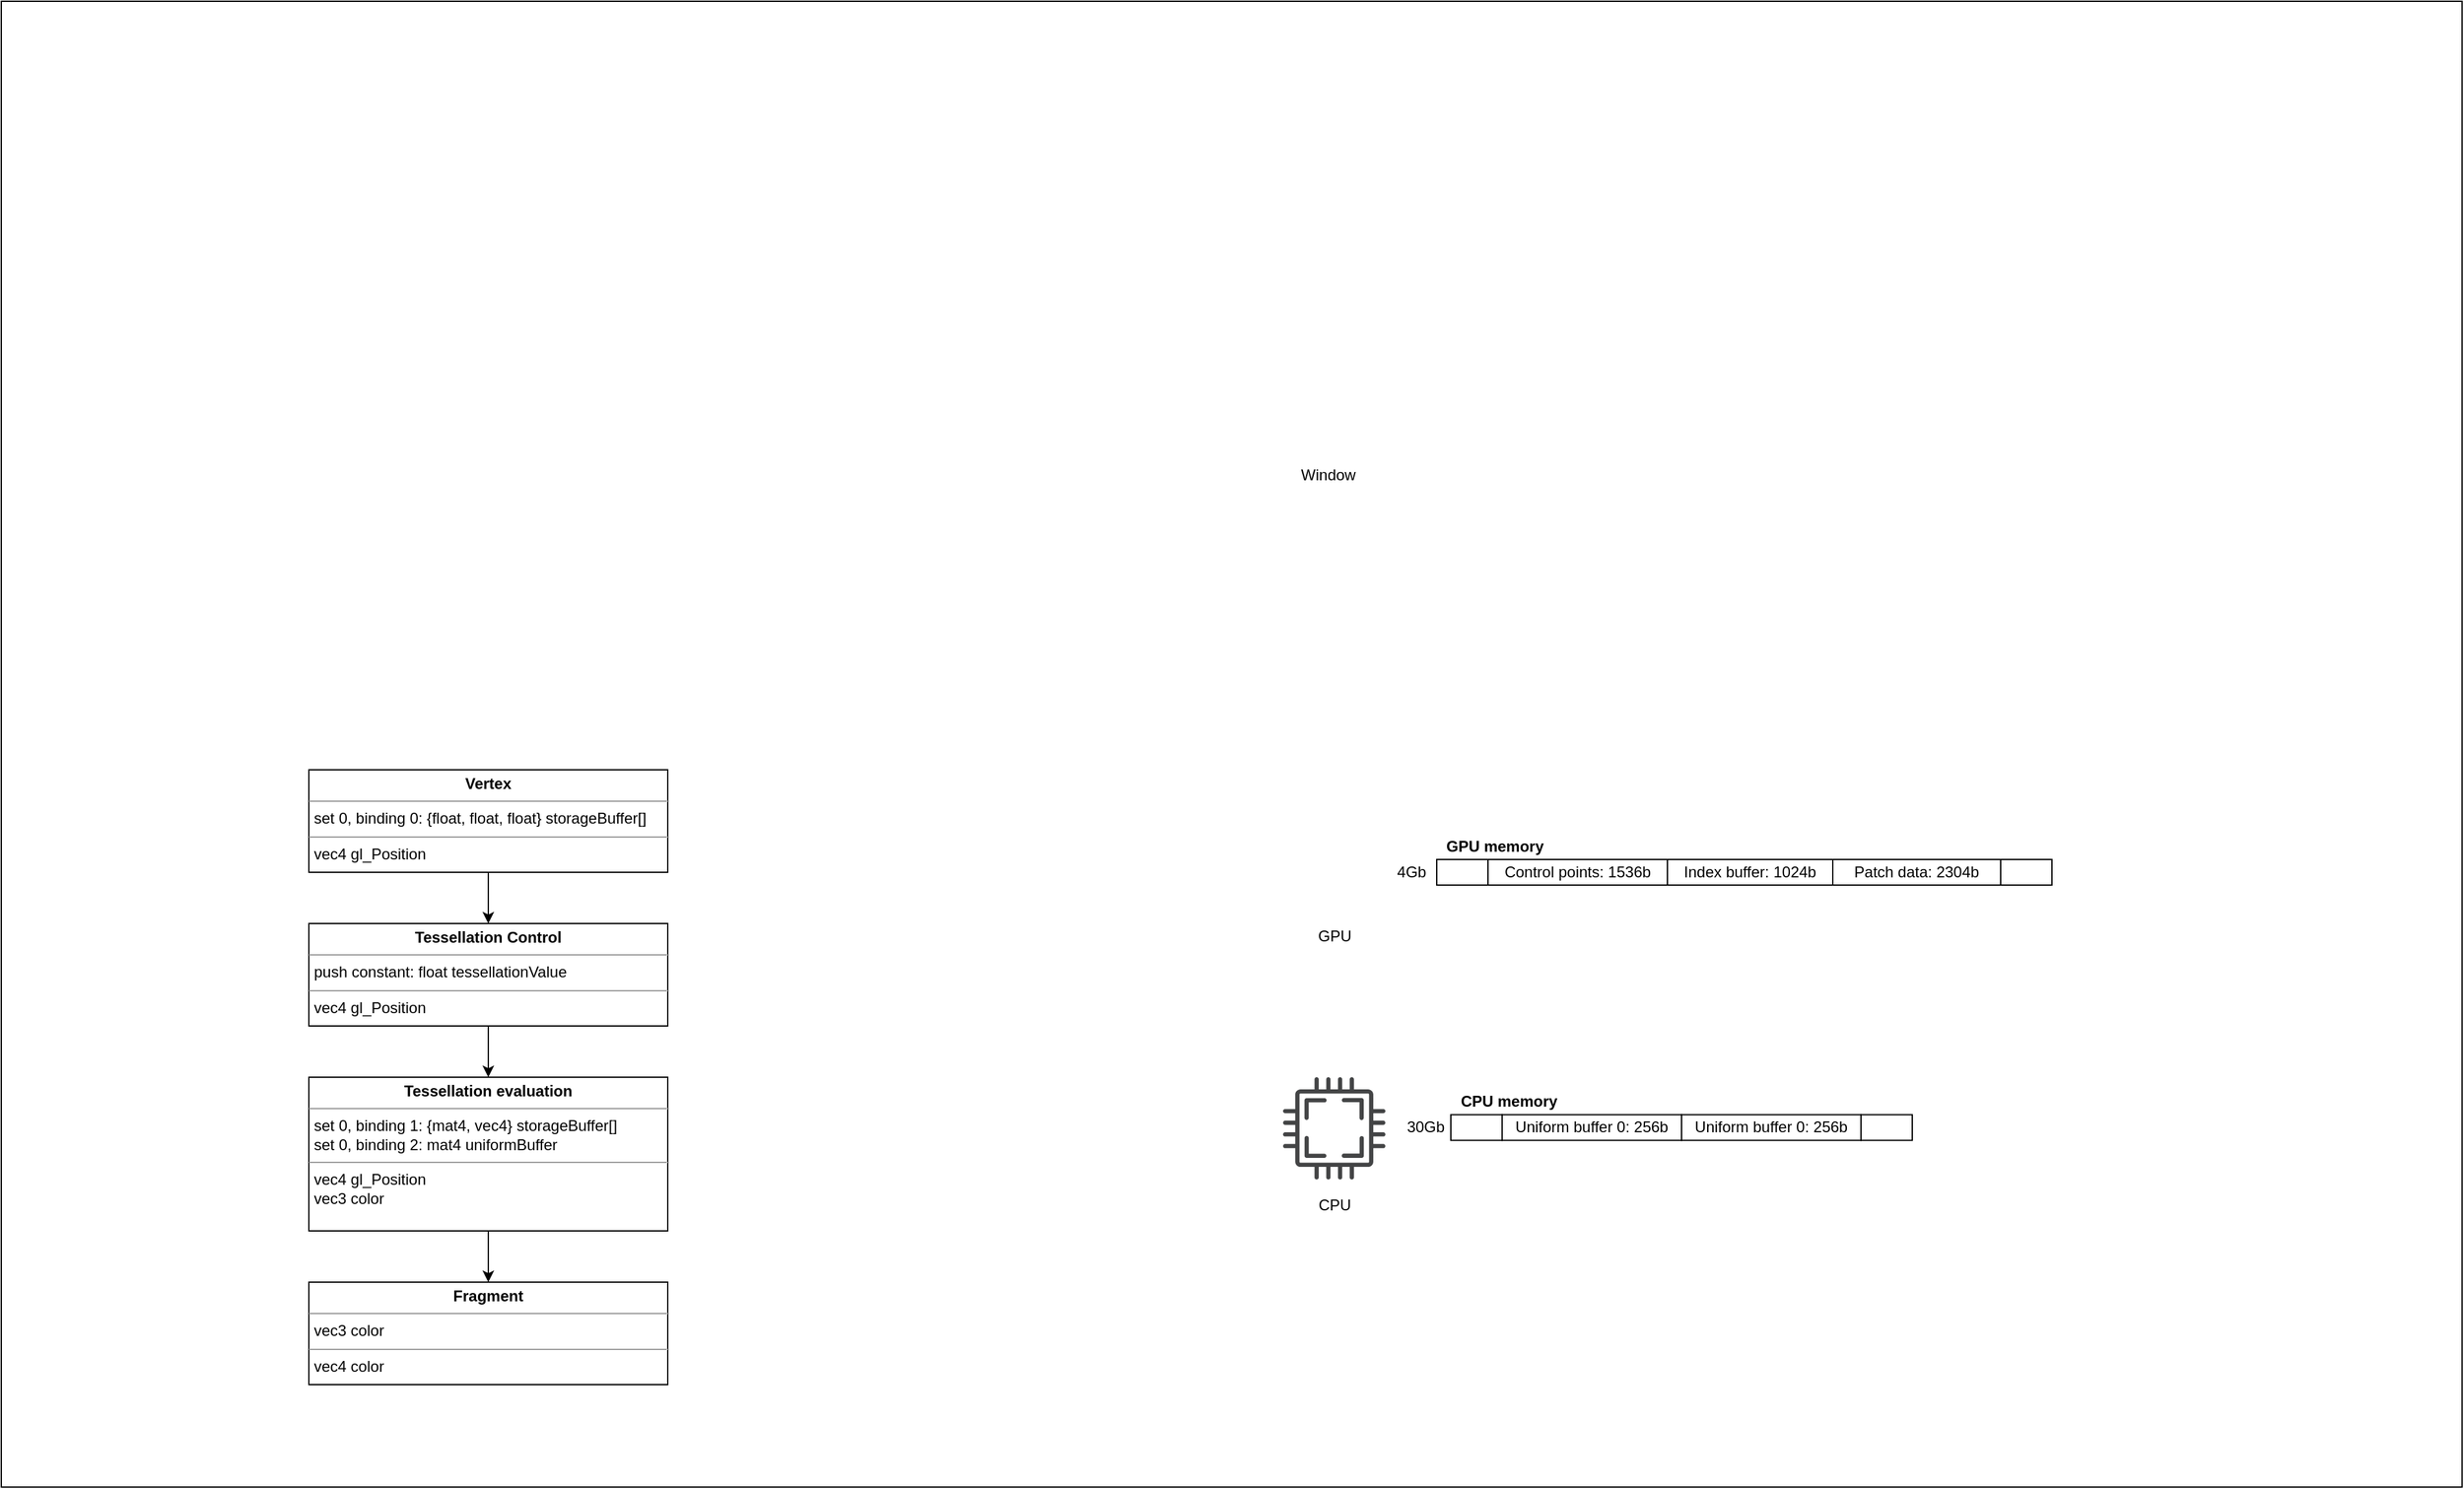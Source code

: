 <mxfile version="16.1.2" type="device"><diagram id="t-nZcG3yH-uvfqe1D9rR" name="Page-1"><mxGraphModel dx="3085" dy="1342" grid="1" gridSize="10" guides="1" tooltips="1" connect="1" arrows="1" fold="1" page="1" pageScale="1" pageWidth="827" pageHeight="1169" math="0" shadow="0"><root><mxCell id="0"/><mxCell id="1" parent="0"/><mxCell id="mEg4jc_E4qERiKiU8iJI-2" value="" style="rounded=0;whiteSpace=wrap;html=1;" parent="1" vertex="1"><mxGeometry x="-160" width="1920" height="1160" as="geometry"/></mxCell><mxCell id="rozDY2AT-pdMhej84W0Y-5" value="" style="pointerEvents=1;shadow=0;dashed=0;html=1;strokeColor=none;fillColor=#434445;aspect=fixed;labelPosition=center;verticalLabelPosition=bottom;verticalAlign=top;align=center;outlineConnect=0;shape=mxgraph.vvd.cpu;" parent="1" vertex="1"><mxGeometry x="840" y="840" width="80" height="80" as="geometry"/></mxCell><mxCell id="rozDY2AT-pdMhej84W0Y-8" value="" style="shape=image;html=1;verticalAlign=top;verticalLabelPosition=bottom;labelBackgroundColor=#ffffff;imageAspect=0;aspect=fixed;image=https://cdn1.iconfinder.com/data/icons/cryptocurrency-blockchain-fintech-free/32/Cryptocurrency_video_card-42-128.png" parent="1" vertex="1"><mxGeometry x="840" y="640" width="80" height="80" as="geometry"/></mxCell><mxCell id="rozDY2AT-pdMhej84W0Y-9" value="" style="shape=image;html=1;verticalAlign=top;verticalLabelPosition=bottom;labelBackgroundColor=#ffffff;imageAspect=0;aspect=fixed;image=https://cdn2.iconfinder.com/data/icons/kitchen-appliances-computers-and-electronics/32/Appliances-07-128.png" parent="1" vertex="1"><mxGeometry x="840" y="280" width="70" height="70" as="geometry"/></mxCell><mxCell id="rozDY2AT-pdMhej84W0Y-76" style="edgeStyle=orthogonalEdgeStyle;rounded=0;orthogonalLoop=1;jettySize=auto;html=1;exitX=0.5;exitY=1;exitDx=0;exitDy=0;entryX=0.5;entryY=0;entryDx=0;entryDy=0;fontSize=12;startArrow=none;startFill=0;endArrow=classic;endFill=1;" parent="1" source="rozDY2AT-pdMhej84W0Y-26" target="rozDY2AT-pdMhej84W0Y-27" edge="1"><mxGeometry relative="1" as="geometry"/></mxCell><mxCell id="rozDY2AT-pdMhej84W0Y-26" value="&lt;p style=&quot;margin: 0px ; margin-top: 4px ; text-align: center&quot;&gt;&lt;b&gt;Vertex&lt;br&gt;&lt;/b&gt;&lt;/p&gt;&lt;hr size=&quot;1&quot;&gt;&lt;p style=&quot;margin: 0px ; margin-left: 4px&quot;&gt;set 0, binding 0: {float, float, float} storageBuffer[]&lt;/p&gt;&lt;hr size=&quot;1&quot;&gt;&lt;p style=&quot;margin: 0px ; margin-left: 4px&quot;&gt;vec4 gl_Position&lt;/p&gt;" style="verticalAlign=top;align=left;overflow=fill;fontSize=12;fontFamily=Helvetica;html=1;" parent="1" vertex="1"><mxGeometry x="80" y="600" width="280" height="80" as="geometry"/></mxCell><mxCell id="rozDY2AT-pdMhej84W0Y-77" style="edgeStyle=orthogonalEdgeStyle;rounded=0;orthogonalLoop=1;jettySize=auto;html=1;exitX=0.5;exitY=1;exitDx=0;exitDy=0;entryX=0.5;entryY=0;entryDx=0;entryDy=0;fontSize=12;startArrow=none;startFill=0;endArrow=classic;endFill=1;" parent="1" source="rozDY2AT-pdMhej84W0Y-27" target="rozDY2AT-pdMhej84W0Y-28" edge="1"><mxGeometry relative="1" as="geometry"/></mxCell><mxCell id="rozDY2AT-pdMhej84W0Y-27" value="&lt;p style=&quot;margin: 0px ; margin-top: 4px ; text-align: center&quot;&gt;&lt;b&gt;Tessellation Control&lt;br&gt;&lt;/b&gt;&lt;/p&gt;&lt;hr size=&quot;1&quot;&gt;&lt;p style=&quot;margin: 0px ; margin-left: 4px&quot;&gt;push constant: float&amp;nbsp;tessellationValue&lt;/p&gt;&lt;hr size=&quot;1&quot;&gt;&lt;p style=&quot;margin: 0px ; margin-left: 4px&quot;&gt;vec4 gl_Position&lt;br&gt;&lt;/p&gt;" style="verticalAlign=top;align=left;overflow=fill;fontSize=12;fontFamily=Helvetica;html=1;" parent="1" vertex="1"><mxGeometry x="80" y="720" width="280" height="80" as="geometry"/></mxCell><mxCell id="rozDY2AT-pdMhej84W0Y-78" style="edgeStyle=orthogonalEdgeStyle;rounded=0;orthogonalLoop=1;jettySize=auto;html=1;exitX=0.5;exitY=1;exitDx=0;exitDy=0;entryX=0.5;entryY=0;entryDx=0;entryDy=0;fontSize=12;startArrow=none;startFill=0;endArrow=classic;endFill=1;" parent="1" source="rozDY2AT-pdMhej84W0Y-28" target="rozDY2AT-pdMhej84W0Y-29" edge="1"><mxGeometry relative="1" as="geometry"/></mxCell><mxCell id="rozDY2AT-pdMhej84W0Y-28" value="&lt;p style=&quot;margin: 0px ; margin-top: 4px ; text-align: center&quot;&gt;&lt;b&gt;Tessellation evaluation&lt;br&gt;&lt;/b&gt;&lt;/p&gt;&lt;hr size=&quot;1&quot;&gt;&lt;p style=&quot;margin: 0px ; margin-left: 4px&quot;&gt;set 0, binding 1: {mat4, vec4} storageBuffer[]&lt;/p&gt;&lt;p style=&quot;margin: 0px ; margin-left: 4px&quot;&gt;set 0, binding 2: mat4 uniformBuffer&lt;/p&gt;&lt;hr size=&quot;1&quot;&gt;&lt;p style=&quot;margin: 0px ; margin-left: 4px&quot;&gt;vec4 gl_Position&lt;br&gt;vec3 color&lt;/p&gt;" style="verticalAlign=top;align=left;overflow=fill;fontSize=12;fontFamily=Helvetica;html=1;" parent="1" vertex="1"><mxGeometry x="80" y="840" width="280" height="120" as="geometry"/></mxCell><mxCell id="rozDY2AT-pdMhej84W0Y-29" value="&lt;p style=&quot;margin: 0px ; margin-top: 4px ; text-align: center&quot;&gt;&lt;b&gt;Fragment&lt;br&gt;&lt;/b&gt;&lt;/p&gt;&lt;hr size=&quot;1&quot;&gt;&lt;p style=&quot;margin: 0px ; margin-left: 4px&quot;&gt;vec3 color&lt;/p&gt;&lt;hr size=&quot;1&quot;&gt;&lt;p style=&quot;margin: 0px ; margin-left: 4px&quot;&gt;vec4 color&lt;/p&gt;" style="verticalAlign=top;align=left;overflow=fill;fontSize=12;fontFamily=Helvetica;html=1;" parent="1" vertex="1"><mxGeometry x="80" y="1000" width="280" height="80" as="geometry"/></mxCell><mxCell id="rozDY2AT-pdMhej84W0Y-41" value="" style="rounded=0;whiteSpace=wrap;html=1;shadow=0;glass=0;labelBackgroundColor=none;sketch=0;fontSize=12;strokeWidth=1;verticalAlign=middle;" parent="1" vertex="1"><mxGeometry x="971" y="869.29" width="40" height="20" as="geometry"/></mxCell><mxCell id="rozDY2AT-pdMhej84W0Y-42" value="&lt;span&gt;Uniform buffer 0:&amp;nbsp;&lt;/span&gt;256b" style="rounded=0;whiteSpace=wrap;html=1;shadow=0;glass=0;labelBackgroundColor=none;sketch=0;fontSize=12;strokeWidth=1;verticalAlign=middle;" parent="1" vertex="1"><mxGeometry x="1011" y="869.29" width="140" height="20" as="geometry"/></mxCell><mxCell id="rozDY2AT-pdMhej84W0Y-44" value="" style="rounded=0;whiteSpace=wrap;html=1;shadow=0;glass=0;labelBackgroundColor=none;sketch=0;fontSize=12;strokeWidth=1;verticalAlign=middle;" parent="1" vertex="1"><mxGeometry x="1291" y="869.29" width="40" height="20" as="geometry"/></mxCell><mxCell id="rozDY2AT-pdMhej84W0Y-46" value="30Gb" style="text;html=1;align=center;verticalAlign=middle;resizable=0;points=[];autosize=1;strokeColor=none;fontSize=12;" parent="1" vertex="1"><mxGeometry x="931" y="869.29" width="40" height="20" as="geometry"/></mxCell><mxCell id="rozDY2AT-pdMhej84W0Y-47" value="" style="rounded=0;whiteSpace=wrap;html=1;shadow=0;glass=0;labelBackgroundColor=none;sketch=0;fontSize=12;strokeWidth=1;verticalAlign=middle;" parent="1" vertex="1"><mxGeometry x="960" y="670" width="40" height="20" as="geometry"/></mxCell><mxCell id="rozDY2AT-pdMhej84W0Y-48" value="&lt;span&gt;Control points:&amp;nbsp;&lt;/span&gt;1536b" style="rounded=0;whiteSpace=wrap;html=1;shadow=0;glass=0;labelBackgroundColor=none;sketch=0;fontSize=12;strokeWidth=1;verticalAlign=middle;" parent="1" vertex="1"><mxGeometry x="1000" y="670" width="140" height="20" as="geometry"/></mxCell><mxCell id="rozDY2AT-pdMhej84W0Y-49" value="&lt;span&gt;Index buffer:&amp;nbsp;&lt;/span&gt;1024b" style="rounded=0;whiteSpace=wrap;html=1;shadow=0;glass=0;labelBackgroundColor=none;sketch=0;fontSize=12;strokeWidth=1;verticalAlign=middle;" parent="1" vertex="1"><mxGeometry x="1140" y="670" width="129" height="20" as="geometry"/></mxCell><mxCell id="rozDY2AT-pdMhej84W0Y-50" value="Patch data: 2304b" style="rounded=0;whiteSpace=wrap;html=1;shadow=0;glass=0;labelBackgroundColor=none;sketch=0;fontSize=12;strokeWidth=1;verticalAlign=middle;" parent="1" vertex="1"><mxGeometry x="1269" y="670" width="131" height="20" as="geometry"/></mxCell><mxCell id="rozDY2AT-pdMhej84W0Y-51" value="4Gb" style="text;html=1;align=center;verticalAlign=middle;resizable=0;points=[];autosize=1;strokeColor=none;fontSize=12;" parent="1" vertex="1"><mxGeometry x="920" y="670" width="40" height="20" as="geometry"/></mxCell><mxCell id="rozDY2AT-pdMhej84W0Y-61" style="edgeStyle=orthogonalEdgeStyle;rounded=0;orthogonalLoop=1;jettySize=auto;html=1;exitX=0.5;exitY=1;exitDx=0;exitDy=0;fontSize=12;startArrow=classic;startFill=1;endArrow=none;endFill=0;" parent="1" source="rozDY2AT-pdMhej84W0Y-44" target="rozDY2AT-pdMhej84W0Y-44" edge="1"><mxGeometry relative="1" as="geometry"/></mxCell><mxCell id="rozDY2AT-pdMhej84W0Y-62" value="&lt;span&gt;Uniform buffer 0:&amp;nbsp;&lt;/span&gt;256b" style="rounded=0;whiteSpace=wrap;html=1;shadow=0;glass=0;labelBackgroundColor=none;sketch=0;fontSize=12;strokeWidth=1;verticalAlign=middle;" parent="1" vertex="1"><mxGeometry x="1151" y="869.29" width="140" height="20" as="geometry"/></mxCell><mxCell id="rozDY2AT-pdMhej84W0Y-71" value="" style="rounded=0;whiteSpace=wrap;html=1;shadow=0;glass=0;labelBackgroundColor=none;sketch=0;fontSize=12;strokeWidth=1;verticalAlign=middle;" parent="1" vertex="1"><mxGeometry x="1400" y="670" width="40" height="20" as="geometry"/></mxCell><mxCell id="s7oEi3MuM45Z2IRhPRkS-11" value="GPU memory" style="text;html=1;align=center;verticalAlign=middle;resizable=0;points=[];autosize=1;strokeColor=none;fontSize=12;fontStyle=1" parent="1" vertex="1"><mxGeometry x="960" y="650" width="90" height="20" as="geometry"/></mxCell><mxCell id="s7oEi3MuM45Z2IRhPRkS-12" value="CPU memory" style="text;html=1;align=center;verticalAlign=middle;resizable=0;points=[];autosize=1;strokeColor=none;fontSize=12;fontStyle=1" parent="1" vertex="1"><mxGeometry x="971" y="849.29" width="90" height="20" as="geometry"/></mxCell><mxCell id="lAcZbMHl08XFQUKsptF8-1" value="GPU" style="text;html=1;align=center;verticalAlign=middle;resizable=0;points=[];autosize=1;strokeColor=none;fontSize=12;" parent="1" vertex="1"><mxGeometry x="860" y="720" width="40" height="20" as="geometry"/></mxCell><mxCell id="lAcZbMHl08XFQUKsptF8-4" value="CPU" style="text;html=1;align=center;verticalAlign=middle;resizable=0;points=[];autosize=1;strokeColor=none;fontSize=12;" parent="1" vertex="1"><mxGeometry x="860" y="930" width="40" height="20" as="geometry"/></mxCell><mxCell id="lAcZbMHl08XFQUKsptF8-5" value="Window" style="text;html=1;align=center;verticalAlign=middle;resizable=0;points=[];autosize=1;strokeColor=none;fontSize=12;" parent="1" vertex="1"><mxGeometry x="845" y="360" width="60" height="20" as="geometry"/></mxCell></root></mxGraphModel></diagram></mxfile>